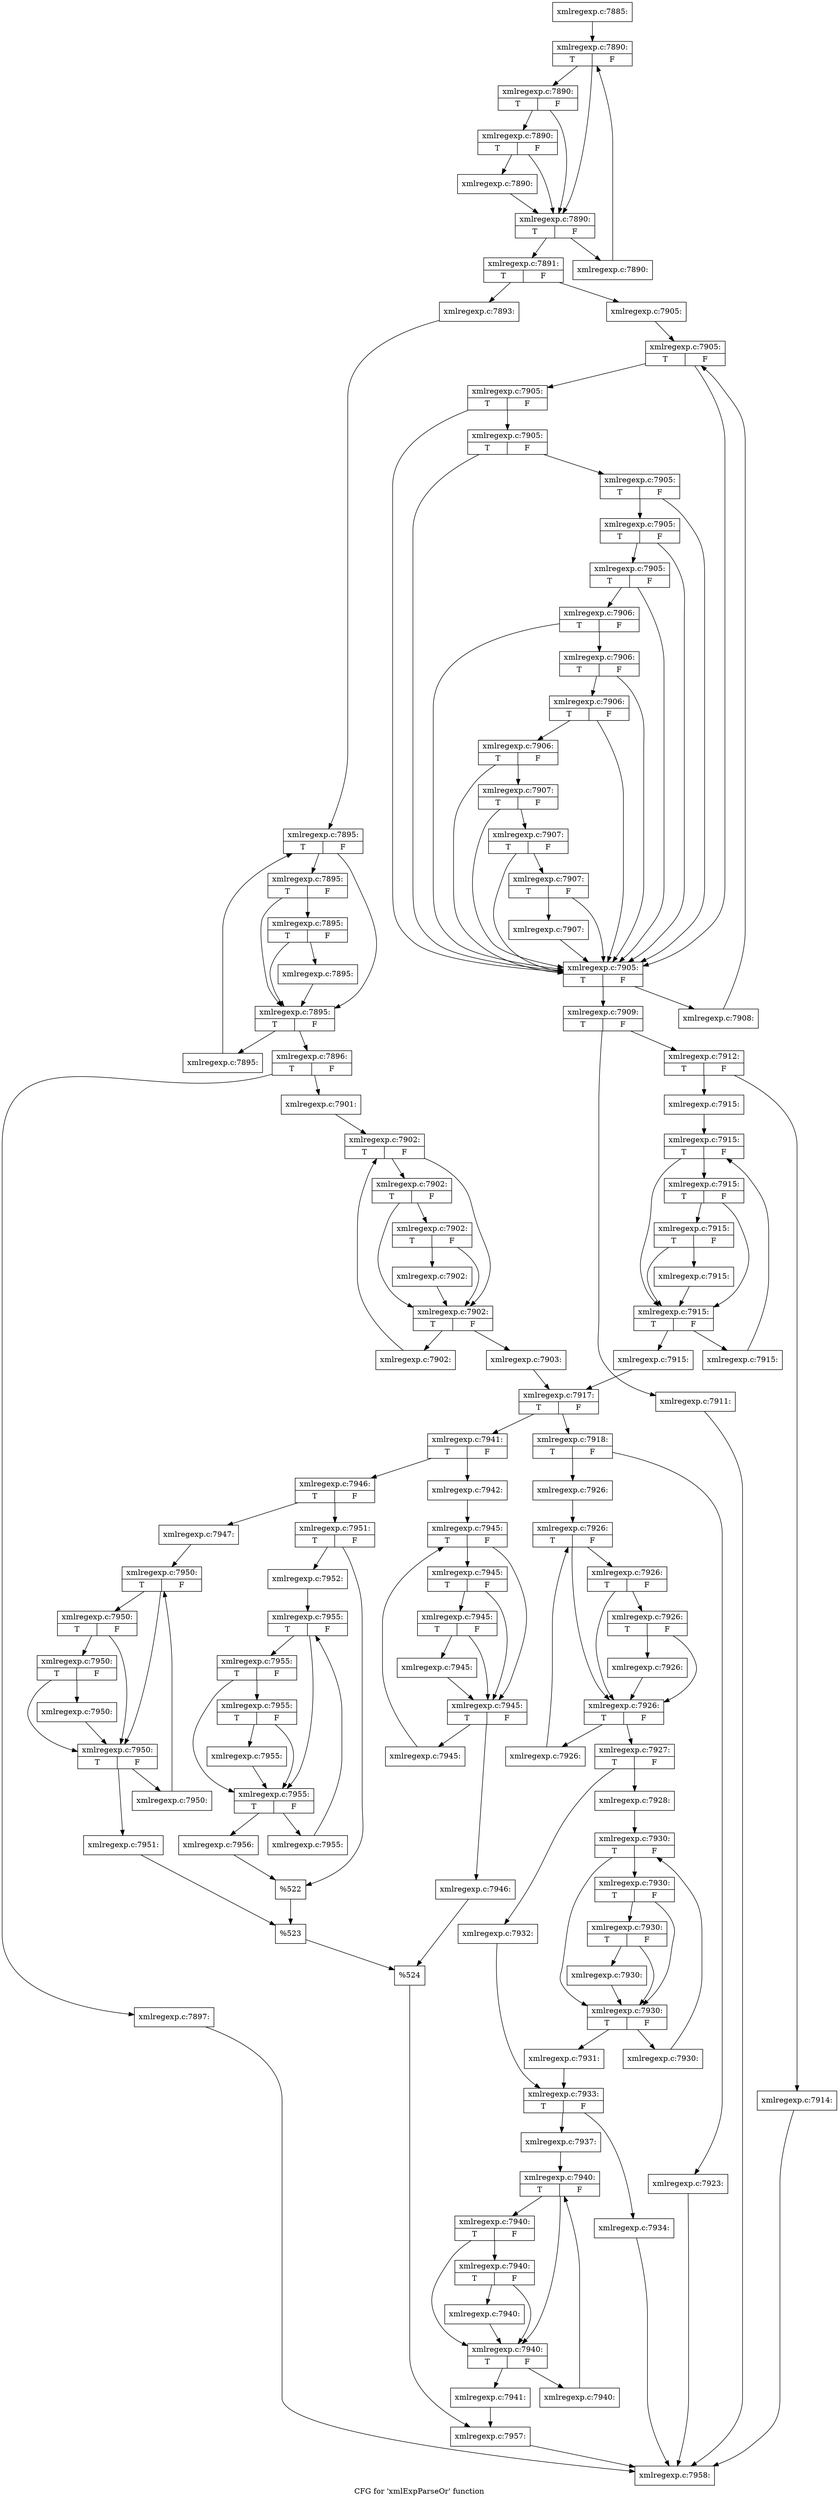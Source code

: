 digraph "CFG for 'xmlExpParseOr' function" {
	label="CFG for 'xmlExpParseOr' function";

	Node0x4573fb0 [shape=record,label="{xmlregexp.c:7885:}"];
	Node0x4573fb0 -> Node0x4578c90;
	Node0x4578c90 [shape=record,label="{xmlregexp.c:7890:|{<s0>T|<s1>F}}"];
	Node0x4578c90 -> Node0x4578e90;
	Node0x4578c90 -> Node0x4578f80;
	Node0x4578f80 [shape=record,label="{xmlregexp.c:7890:|{<s0>T|<s1>F}}"];
	Node0x4578f80 -> Node0x4578e90;
	Node0x4578f80 -> Node0x4578f30;
	Node0x4578f30 [shape=record,label="{xmlregexp.c:7890:|{<s0>T|<s1>F}}"];
	Node0x4578f30 -> Node0x4578e90;
	Node0x4578f30 -> Node0x4578ee0;
	Node0x4578ee0 [shape=record,label="{xmlregexp.c:7890:}"];
	Node0x4578ee0 -> Node0x4578e90;
	Node0x4578e90 [shape=record,label="{xmlregexp.c:7890:|{<s0>T|<s1>F}}"];
	Node0x4578e90 -> Node0x45798c0;
	Node0x4578e90 -> Node0x4578e40;
	Node0x45798c0 [shape=record,label="{xmlregexp.c:7890:}"];
	Node0x45798c0 -> Node0x4578c90;
	Node0x4578e40 [shape=record,label="{xmlregexp.c:7891:|{<s0>T|<s1>F}}"];
	Node0x4578e40 -> Node0x457a350;
	Node0x4578e40 -> Node0x457a3a0;
	Node0x457a350 [shape=record,label="{xmlregexp.c:7893:}"];
	Node0x457a350 -> Node0x457ad80;
	Node0x457ad80 [shape=record,label="{xmlregexp.c:7895:|{<s0>T|<s1>F}}"];
	Node0x457ad80 -> Node0x457afc0;
	Node0x457ad80 -> Node0x457b0b0;
	Node0x457b0b0 [shape=record,label="{xmlregexp.c:7895:|{<s0>T|<s1>F}}"];
	Node0x457b0b0 -> Node0x457afc0;
	Node0x457b0b0 -> Node0x457b060;
	Node0x457b060 [shape=record,label="{xmlregexp.c:7895:|{<s0>T|<s1>F}}"];
	Node0x457b060 -> Node0x457afc0;
	Node0x457b060 -> Node0x457b010;
	Node0x457b010 [shape=record,label="{xmlregexp.c:7895:}"];
	Node0x457b010 -> Node0x457afc0;
	Node0x457afc0 [shape=record,label="{xmlregexp.c:7895:|{<s0>T|<s1>F}}"];
	Node0x457afc0 -> Node0x457b9f0;
	Node0x457afc0 -> Node0x457af70;
	Node0x457b9f0 [shape=record,label="{xmlregexp.c:7895:}"];
	Node0x457b9f0 -> Node0x457ad80;
	Node0x457af70 [shape=record,label="{xmlregexp.c:7896:|{<s0>T|<s1>F}}"];
	Node0x457af70 -> Node0x457c1d0;
	Node0x457af70 -> Node0x457c220;
	Node0x457c1d0 [shape=record,label="{xmlregexp.c:7897:}"];
	Node0x457c1d0 -> Node0x4575f10;
	Node0x457c220 [shape=record,label="{xmlregexp.c:7901:}"];
	Node0x457c220 -> Node0x457d220;
	Node0x457d220 [shape=record,label="{xmlregexp.c:7902:|{<s0>T|<s1>F}}"];
	Node0x457d220 -> Node0x457d460;
	Node0x457d220 -> Node0x457d550;
	Node0x457d550 [shape=record,label="{xmlregexp.c:7902:|{<s0>T|<s1>F}}"];
	Node0x457d550 -> Node0x457d460;
	Node0x457d550 -> Node0x457d500;
	Node0x457d500 [shape=record,label="{xmlregexp.c:7902:|{<s0>T|<s1>F}}"];
	Node0x457d500 -> Node0x457d460;
	Node0x457d500 -> Node0x457d4b0;
	Node0x457d4b0 [shape=record,label="{xmlregexp.c:7902:}"];
	Node0x457d4b0 -> Node0x457d460;
	Node0x457d460 [shape=record,label="{xmlregexp.c:7902:|{<s0>T|<s1>F}}"];
	Node0x457d460 -> Node0x457de90;
	Node0x457d460 -> Node0x457d410;
	Node0x457de90 [shape=record,label="{xmlregexp.c:7902:}"];
	Node0x457de90 -> Node0x457d220;
	Node0x457d410 [shape=record,label="{xmlregexp.c:7903:}"];
	Node0x457d410 -> Node0x4579910;
	Node0x457a3a0 [shape=record,label="{xmlregexp.c:7905:}"];
	Node0x457a3a0 -> Node0x457ef30;
	Node0x457ef30 [shape=record,label="{xmlregexp.c:7905:|{<s0>T|<s1>F}}"];
	Node0x457ef30 -> Node0x457f670;
	Node0x457ef30 -> Node0x457f1d0;
	Node0x457f670 [shape=record,label="{xmlregexp.c:7905:|{<s0>T|<s1>F}}"];
	Node0x457f670 -> Node0x457f1d0;
	Node0x457f670 -> Node0x457fb60;
	Node0x457fb60 [shape=record,label="{xmlregexp.c:7905:|{<s0>T|<s1>F}}"];
	Node0x457fb60 -> Node0x457f1d0;
	Node0x457fb60 -> Node0x457fb10;
	Node0x457fb10 [shape=record,label="{xmlregexp.c:7905:|{<s0>T|<s1>F}}"];
	Node0x457fb10 -> Node0x457f1d0;
	Node0x457fb10 -> Node0x457fa90;
	Node0x457fa90 [shape=record,label="{xmlregexp.c:7905:|{<s0>T|<s1>F}}"];
	Node0x457fa90 -> Node0x457f1d0;
	Node0x457fa90 -> Node0x457f5f0;
	Node0x457f5f0 [shape=record,label="{xmlregexp.c:7905:|{<s0>T|<s1>F}}"];
	Node0x457f5f0 -> Node0x457f570;
	Node0x457f5f0 -> Node0x457f1d0;
	Node0x457f570 [shape=record,label="{xmlregexp.c:7906:|{<s0>T|<s1>F}}"];
	Node0x457f570 -> Node0x457f4f0;
	Node0x457f570 -> Node0x457f1d0;
	Node0x457f4f0 [shape=record,label="{xmlregexp.c:7906:|{<s0>T|<s1>F}}"];
	Node0x457f4f0 -> Node0x457f470;
	Node0x457f4f0 -> Node0x457f1d0;
	Node0x457f470 [shape=record,label="{xmlregexp.c:7906:|{<s0>T|<s1>F}}"];
	Node0x457f470 -> Node0x457f3f0;
	Node0x457f470 -> Node0x457f1d0;
	Node0x457f3f0 [shape=record,label="{xmlregexp.c:7906:|{<s0>T|<s1>F}}"];
	Node0x457f3f0 -> Node0x457f370;
	Node0x457f3f0 -> Node0x457f1d0;
	Node0x457f370 [shape=record,label="{xmlregexp.c:7907:|{<s0>T|<s1>F}}"];
	Node0x457f370 -> Node0x457f2f0;
	Node0x457f370 -> Node0x457f1d0;
	Node0x457f2f0 [shape=record,label="{xmlregexp.c:7907:|{<s0>T|<s1>F}}"];
	Node0x457f2f0 -> Node0x457f270;
	Node0x457f2f0 -> Node0x457f1d0;
	Node0x457f270 [shape=record,label="{xmlregexp.c:7907:|{<s0>T|<s1>F}}"];
	Node0x457f270 -> Node0x457f220;
	Node0x457f270 -> Node0x457f1d0;
	Node0x457f220 [shape=record,label="{xmlregexp.c:7907:}"];
	Node0x457f220 -> Node0x457f1d0;
	Node0x457f1d0 [shape=record,label="{xmlregexp.c:7905:|{<s0>T|<s1>F}}"];
	Node0x457f1d0 -> Node0x45825f0;
	Node0x457f1d0 -> Node0x457f150;
	Node0x45825f0 [shape=record,label="{xmlregexp.c:7908:}"];
	Node0x45825f0 -> Node0x457ef30;
	Node0x457f150 [shape=record,label="{xmlregexp.c:7909:|{<s0>T|<s1>F}}"];
	Node0x457f150 -> Node0x4368cf0;
	Node0x457f150 -> Node0x4368d40;
	Node0x4368cf0 [shape=record,label="{xmlregexp.c:7911:}"];
	Node0x4368cf0 -> Node0x4575f10;
	Node0x4368d40 [shape=record,label="{xmlregexp.c:7912:|{<s0>T|<s1>F}}"];
	Node0x4368d40 -> Node0x43695e0;
	Node0x4368d40 -> Node0x4369630;
	Node0x43695e0 [shape=record,label="{xmlregexp.c:7914:}"];
	Node0x43695e0 -> Node0x4575f10;
	Node0x4369630 [shape=record,label="{xmlregexp.c:7915:}"];
	Node0x4369630 -> Node0x4369a20;
	Node0x4369a20 [shape=record,label="{xmlregexp.c:7915:|{<s0>T|<s1>F}}"];
	Node0x4369a20 -> Node0x4369c60;
	Node0x4369a20 -> Node0x4369d50;
	Node0x4369d50 [shape=record,label="{xmlregexp.c:7915:|{<s0>T|<s1>F}}"];
	Node0x4369d50 -> Node0x4369c60;
	Node0x4369d50 -> Node0x4369d00;
	Node0x4369d00 [shape=record,label="{xmlregexp.c:7915:|{<s0>T|<s1>F}}"];
	Node0x4369d00 -> Node0x4369c60;
	Node0x4369d00 -> Node0x4369cb0;
	Node0x4369cb0 [shape=record,label="{xmlregexp.c:7915:}"];
	Node0x4369cb0 -> Node0x4369c60;
	Node0x4369c60 [shape=record,label="{xmlregexp.c:7915:|{<s0>T|<s1>F}}"];
	Node0x4369c60 -> Node0x436a400;
	Node0x4369c60 -> Node0x4369c10;
	Node0x436a400 [shape=record,label="{xmlregexp.c:7915:}"];
	Node0x436a400 -> Node0x4369a20;
	Node0x4369c10 [shape=record,label="{xmlregexp.c:7915:}"];
	Node0x4369c10 -> Node0x4579910;
	Node0x4579910 [shape=record,label="{xmlregexp.c:7917:|{<s0>T|<s1>F}}"];
	Node0x4579910 -> Node0x4587b70;
	Node0x4579910 -> Node0x4587c10;
	Node0x4587b70 [shape=record,label="{xmlregexp.c:7918:|{<s0>T|<s1>F}}"];
	Node0x4587b70 -> Node0x45890d0;
	Node0x4587b70 -> Node0x4589400;
	Node0x45890d0 [shape=record,label="{xmlregexp.c:7923:}"];
	Node0x45890d0 -> Node0x4575f10;
	Node0x4589400 [shape=record,label="{xmlregexp.c:7926:}"];
	Node0x4589400 -> Node0x4589880;
	Node0x4589880 [shape=record,label="{xmlregexp.c:7926:|{<s0>T|<s1>F}}"];
	Node0x4589880 -> Node0x4589a80;
	Node0x4589880 -> Node0x4589b70;
	Node0x4589b70 [shape=record,label="{xmlregexp.c:7926:|{<s0>T|<s1>F}}"];
	Node0x4589b70 -> Node0x4589a80;
	Node0x4589b70 -> Node0x4589b20;
	Node0x4589b20 [shape=record,label="{xmlregexp.c:7926:|{<s0>T|<s1>F}}"];
	Node0x4589b20 -> Node0x4589a80;
	Node0x4589b20 -> Node0x4589ad0;
	Node0x4589ad0 [shape=record,label="{xmlregexp.c:7926:}"];
	Node0x4589ad0 -> Node0x4589a80;
	Node0x4589a80 [shape=record,label="{xmlregexp.c:7926:|{<s0>T|<s1>F}}"];
	Node0x4589a80 -> Node0x458a4b0;
	Node0x4589a80 -> Node0x4589a30;
	Node0x458a4b0 [shape=record,label="{xmlregexp.c:7926:}"];
	Node0x458a4b0 -> Node0x4589880;
	Node0x4589a30 [shape=record,label="{xmlregexp.c:7927:|{<s0>T|<s1>F}}"];
	Node0x4589a30 -> Node0x458ac90;
	Node0x4589a30 -> Node0x458ad30;
	Node0x458ac90 [shape=record,label="{xmlregexp.c:7928:}"];
	Node0x458ac90 -> Node0x458b670;
	Node0x458b670 [shape=record,label="{xmlregexp.c:7930:|{<s0>T|<s1>F}}"];
	Node0x458b670 -> Node0x458b870;
	Node0x458b670 -> Node0x458b960;
	Node0x458b960 [shape=record,label="{xmlregexp.c:7930:|{<s0>T|<s1>F}}"];
	Node0x458b960 -> Node0x458b870;
	Node0x458b960 -> Node0x458b910;
	Node0x458b910 [shape=record,label="{xmlregexp.c:7930:|{<s0>T|<s1>F}}"];
	Node0x458b910 -> Node0x458b870;
	Node0x458b910 -> Node0x458b8c0;
	Node0x458b8c0 [shape=record,label="{xmlregexp.c:7930:}"];
	Node0x458b8c0 -> Node0x458b870;
	Node0x458b870 [shape=record,label="{xmlregexp.c:7930:|{<s0>T|<s1>F}}"];
	Node0x458b870 -> Node0x458c2a0;
	Node0x458b870 -> Node0x458b820;
	Node0x458c2a0 [shape=record,label="{xmlregexp.c:7930:}"];
	Node0x458c2a0 -> Node0x458b670;
	Node0x458b820 [shape=record,label="{xmlregexp.c:7931:}"];
	Node0x458b820 -> Node0x458ace0;
	Node0x458ad30 [shape=record,label="{xmlregexp.c:7932:}"];
	Node0x458ad30 -> Node0x458ace0;
	Node0x458ace0 [shape=record,label="{xmlregexp.c:7933:|{<s0>T|<s1>F}}"];
	Node0x458ace0 -> Node0x458cd00;
	Node0x458ace0 -> Node0x458cd50;
	Node0x458cd00 [shape=record,label="{xmlregexp.c:7934:}"];
	Node0x458cd00 -> Node0x4575f10;
	Node0x458cd50 [shape=record,label="{xmlregexp.c:7937:}"];
	Node0x458cd50 -> Node0x458dd20;
	Node0x458dd20 [shape=record,label="{xmlregexp.c:7940:|{<s0>T|<s1>F}}"];
	Node0x458dd20 -> Node0x458df20;
	Node0x458dd20 -> Node0x458e010;
	Node0x458e010 [shape=record,label="{xmlregexp.c:7940:|{<s0>T|<s1>F}}"];
	Node0x458e010 -> Node0x458df20;
	Node0x458e010 -> Node0x458dfc0;
	Node0x458dfc0 [shape=record,label="{xmlregexp.c:7940:|{<s0>T|<s1>F}}"];
	Node0x458dfc0 -> Node0x458df20;
	Node0x458dfc0 -> Node0x458df70;
	Node0x458df70 [shape=record,label="{xmlregexp.c:7940:}"];
	Node0x458df70 -> Node0x458df20;
	Node0x458df20 [shape=record,label="{xmlregexp.c:7940:|{<s0>T|<s1>F}}"];
	Node0x458df20 -> Node0x458e950;
	Node0x458df20 -> Node0x458ded0;
	Node0x458e950 [shape=record,label="{xmlregexp.c:7940:}"];
	Node0x458e950 -> Node0x458dd20;
	Node0x458ded0 [shape=record,label="{xmlregexp.c:7941:}"];
	Node0x458ded0 -> Node0x4587bc0;
	Node0x4587c10 [shape=record,label="{xmlregexp.c:7941:|{<s0>T|<s1>F}}"];
	Node0x4587c10 -> Node0x458f1b0;
	Node0x4587c10 -> Node0x458f250;
	Node0x458f1b0 [shape=record,label="{xmlregexp.c:7942:}"];
	Node0x458f1b0 -> Node0x458fda0;
	Node0x458fda0 [shape=record,label="{xmlregexp.c:7945:|{<s0>T|<s1>F}}"];
	Node0x458fda0 -> Node0x458ffa0;
	Node0x458fda0 -> Node0x4590090;
	Node0x4590090 [shape=record,label="{xmlregexp.c:7945:|{<s0>T|<s1>F}}"];
	Node0x4590090 -> Node0x458ffa0;
	Node0x4590090 -> Node0x4590040;
	Node0x4590040 [shape=record,label="{xmlregexp.c:7945:|{<s0>T|<s1>F}}"];
	Node0x4590040 -> Node0x458ffa0;
	Node0x4590040 -> Node0x458fff0;
	Node0x458fff0 [shape=record,label="{xmlregexp.c:7945:}"];
	Node0x458fff0 -> Node0x458ffa0;
	Node0x458ffa0 [shape=record,label="{xmlregexp.c:7945:|{<s0>T|<s1>F}}"];
	Node0x458ffa0 -> Node0x45909d0;
	Node0x458ffa0 -> Node0x458ff50;
	Node0x45909d0 [shape=record,label="{xmlregexp.c:7945:}"];
	Node0x45909d0 -> Node0x458fda0;
	Node0x458ff50 [shape=record,label="{xmlregexp.c:7946:}"];
	Node0x458ff50 -> Node0x458f200;
	Node0x458f250 [shape=record,label="{xmlregexp.c:7946:|{<s0>T|<s1>F}}"];
	Node0x458f250 -> Node0x4591230;
	Node0x458f250 -> Node0x45912d0;
	Node0x4591230 [shape=record,label="{xmlregexp.c:7947:}"];
	Node0x4591230 -> Node0x4591e50;
	Node0x4591e50 [shape=record,label="{xmlregexp.c:7950:|{<s0>T|<s1>F}}"];
	Node0x4591e50 -> Node0x4592050;
	Node0x4591e50 -> Node0x4592140;
	Node0x4592140 [shape=record,label="{xmlregexp.c:7950:|{<s0>T|<s1>F}}"];
	Node0x4592140 -> Node0x4592050;
	Node0x4592140 -> Node0x45920f0;
	Node0x45920f0 [shape=record,label="{xmlregexp.c:7950:|{<s0>T|<s1>F}}"];
	Node0x45920f0 -> Node0x4592050;
	Node0x45920f0 -> Node0x45920a0;
	Node0x45920a0 [shape=record,label="{xmlregexp.c:7950:}"];
	Node0x45920a0 -> Node0x4592050;
	Node0x4592050 [shape=record,label="{xmlregexp.c:7950:|{<s0>T|<s1>F}}"];
	Node0x4592050 -> Node0x4592a80;
	Node0x4592050 -> Node0x4592000;
	Node0x4592a80 [shape=record,label="{xmlregexp.c:7950:}"];
	Node0x4592a80 -> Node0x4591e50;
	Node0x4592000 [shape=record,label="{xmlregexp.c:7951:}"];
	Node0x4592000 -> Node0x4591280;
	Node0x45912d0 [shape=record,label="{xmlregexp.c:7951:|{<s0>T|<s1>F}}"];
	Node0x45912d0 -> Node0x45932e0;
	Node0x45912d0 -> Node0x4593330;
	Node0x45932e0 [shape=record,label="{xmlregexp.c:7952:}"];
	Node0x45932e0 -> Node0x4593eb0;
	Node0x4593eb0 [shape=record,label="{xmlregexp.c:7955:|{<s0>T|<s1>F}}"];
	Node0x4593eb0 -> Node0x45940b0;
	Node0x4593eb0 -> Node0x45941a0;
	Node0x45941a0 [shape=record,label="{xmlregexp.c:7955:|{<s0>T|<s1>F}}"];
	Node0x45941a0 -> Node0x45940b0;
	Node0x45941a0 -> Node0x4594150;
	Node0x4594150 [shape=record,label="{xmlregexp.c:7955:|{<s0>T|<s1>F}}"];
	Node0x4594150 -> Node0x45940b0;
	Node0x4594150 -> Node0x4594100;
	Node0x4594100 [shape=record,label="{xmlregexp.c:7955:}"];
	Node0x4594100 -> Node0x45940b0;
	Node0x45940b0 [shape=record,label="{xmlregexp.c:7955:|{<s0>T|<s1>F}}"];
	Node0x45940b0 -> Node0x4594ae0;
	Node0x45940b0 -> Node0x4594060;
	Node0x4594ae0 [shape=record,label="{xmlregexp.c:7955:}"];
	Node0x4594ae0 -> Node0x4593eb0;
	Node0x4594060 [shape=record,label="{xmlregexp.c:7956:}"];
	Node0x4594060 -> Node0x4593330;
	Node0x4593330 [shape=record,label="{%522}"];
	Node0x4593330 -> Node0x4591280;
	Node0x4591280 [shape=record,label="{%523}"];
	Node0x4591280 -> Node0x458f200;
	Node0x458f200 [shape=record,label="{%524}"];
	Node0x458f200 -> Node0x4587bc0;
	Node0x4587bc0 [shape=record,label="{xmlregexp.c:7957:}"];
	Node0x4587bc0 -> Node0x4575f10;
	Node0x4575f10 [shape=record,label="{xmlregexp.c:7958:}"];
}
